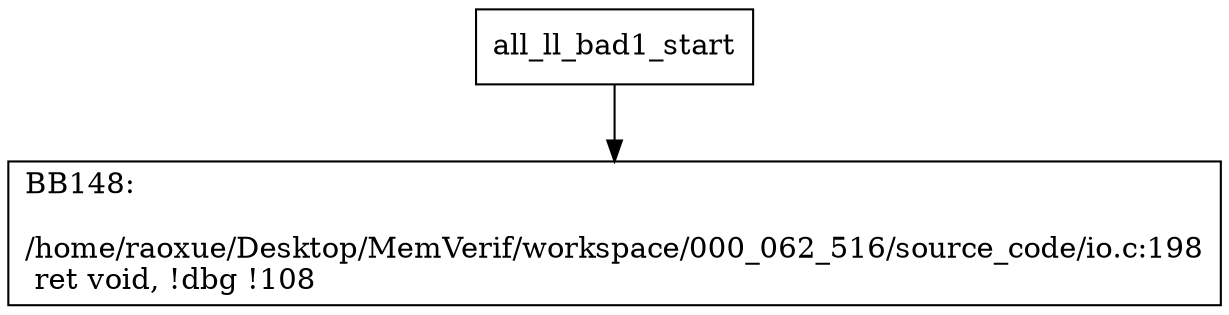 digraph "CFG for'all_ll_bad1' function" {
	BBall_ll_bad1_start[shape=record,label="{all_ll_bad1_start}"];
	BBall_ll_bad1_start-> all_ll_bad1BB148;
	all_ll_bad1BB148 [shape=record, label="{BB148:\l\l/home/raoxue/Desktop/MemVerif/workspace/000_062_516/source_code/io.c:198\l
  ret void, !dbg !108\l
}"];
}
